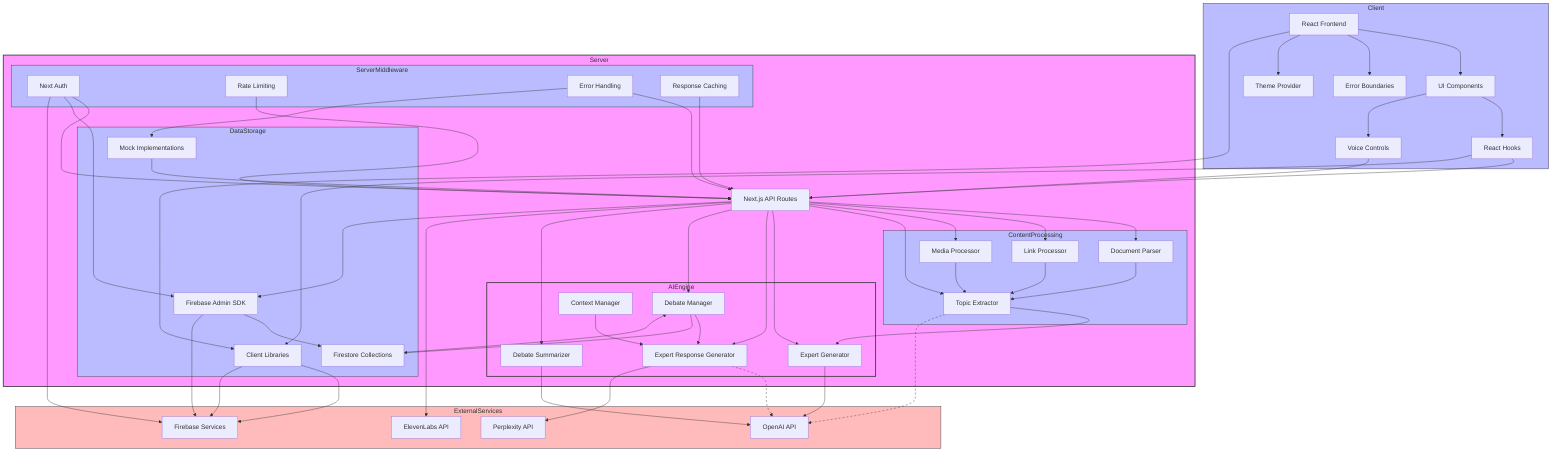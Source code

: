 flowchart TB
    subgraph Client
        UI["React Frontend"]
        UIComponents["UI Components"]
        VoiceControls["Voice Controls"]
        ThemeProvider["Theme Provider"]
        ErrorBoundary["Error Boundaries"]
        ClientHooks["React Hooks"]
    end
    
    subgraph Server
        API["Next.js API Routes"]
        
        subgraph ContentProcessing
            DocParser["Document Parser"]
            LinkProcessor["Link Processor"]
            MediaProcessor["Media Processor"]
            TopicExtractor["Topic Extractor"]
        end
        
        subgraph AIEngine
            ExpertGenerator["Expert Generator"]
            ResponseGenerator["Expert Response Generator"]
            DebateManager["Debate Manager"]
            ContextManager["Context Manager"]
            Summarizer["Debate Summarizer"]
        end
        
        subgraph DataStorage
            FirebaseAdmin["Firebase Admin SDK"]
            Collections["Firestore Collections"]
            ClientLibs["Client Libraries"]
            MockImplementations["Mock Implementations"]
        end

        subgraph ServerMiddleware
            Auth["Next Auth"]
            RateLimiting["Rate Limiting"]
            ErrorHandling["Error Handling"]
            Caching["Response Caching"]
        end
    end
    
    subgraph ExternalServices
        OpenAIAPI["OpenAI API"]
        PerplexityAPI["Perplexity API"]
        FirebaseServices["Firebase Services"]
        ElevenLabsAPI["ElevenLabs API"]
    end
    
    %% Client connections
    UI --> UIComponents
    UIComponents --> ClientHooks
    UIComponents --> VoiceControls
    UI --> ErrorBoundary
    UI --> ThemeProvider
    ClientHooks --> API
    
    %% API Routes to processing modules
    API --> DocParser
    API --> LinkProcessor
    API --> MediaProcessor
    API --> TopicExtractor
    
    %% Content processing flow
    DocParser --> TopicExtractor
    LinkProcessor --> TopicExtractor
    MediaProcessor --> TopicExtractor
    
    %% AI Engine connections
    TopicExtractor --> ExpertGenerator
    API --> ExpertGenerator
    API --> ResponseGenerator
    API --> DebateManager
    ContextManager --> ResponseGenerator
    DebateManager --> ResponseGenerator
    API --> Summarizer
    
    %% Data storage connections
    API --> FirebaseAdmin
    FirebaseAdmin --> Collections
    UI --> ClientLibs
    ClientLibs --> FirebaseServices
    MockImplementations --> API
    
    %% Server middleware
    Auth --> API
    RateLimiting --> API
    ErrorHandling --> API
    Caching --> API
    
    %% External service connections
    ExpertGenerator --> OpenAIAPI
    ResponseGenerator --> OpenAIAPI
    TopicExtractor --> OpenAIAPI
    Summarizer --> OpenAIAPI
    
    ResponseGenerator --> PerplexityAPI
    
    FirebaseAdmin --> FirebaseServices
    ClientLibs --> FirebaseServices
    
    VoiceControls --> API
    API --> ElevenLabsAPI
    
    %% Authentication flow
    Auth --> FirebaseAdmin
    Auth --> FirebaseServices
    
    %% Main data flows
    DebateManager --> Collections
    Collections --> DebateManager
    
    %% Error handling and fallbacks
    ErrorHandling --> MockImplementations
    
    %% Client-side state management
    ClientHooks --> ClientLibs
    
    %% Optional components (dotted lines)
    linkStyle 30 stroke-dasharray: 5 5
    linkStyle 31 stroke-dasharray: 5 5
    
    %% Add styling
    classDef primary fill:#f9f,stroke:#333,stroke-width:2px
    classDef secondary fill:#bbf,stroke:#333,stroke-width:1px
    classDef external fill:#fbb,stroke:#333,stroke-width:1px
    
    class Server,AIEngine primary
    class Client,ContentProcessing,DataStorage,ServerMiddleware secondary
    class ExternalServices external